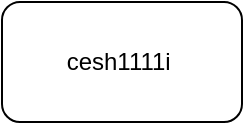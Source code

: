<mxfile version="22.1.3" type="github">
  <diagram name="第 1 页" id="Ah_aQdF748rMCLH3QrIh">
    <mxGraphModel dx="896" dy="494" grid="1" gridSize="10" guides="1" tooltips="1" connect="1" arrows="1" fold="1" page="1" pageScale="1" pageWidth="827" pageHeight="1169" math="0" shadow="0">
      <root>
        <mxCell id="0" />
        <mxCell id="1" parent="0" />
        <mxCell id="zHuGoNrHDPpPzG_5tVxz-1" value="cesh1111i&amp;nbsp;" style="rounded=1;whiteSpace=wrap;html=1;" vertex="1" parent="1">
          <mxGeometry x="200" y="80" width="120" height="60" as="geometry" />
        </mxCell>
      </root>
    </mxGraphModel>
  </diagram>
</mxfile>
